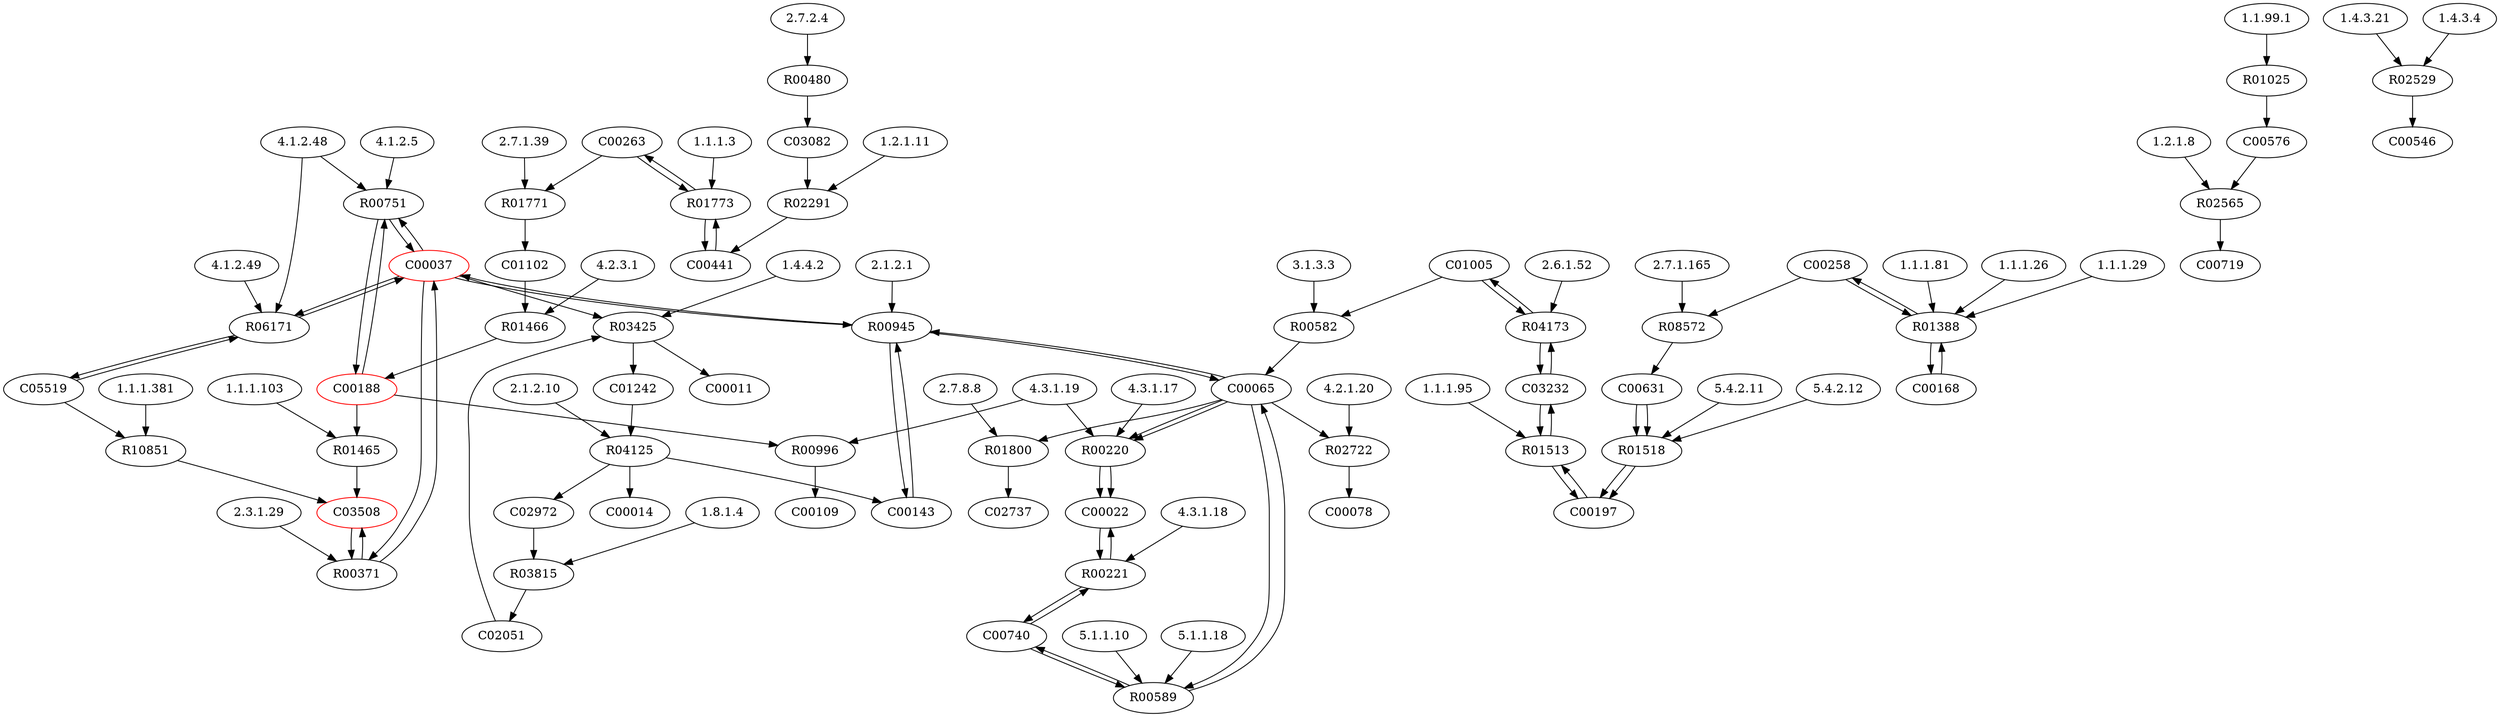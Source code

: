 digraph G {
"4.1.2.48" [type=E];
"2.3.1.29" [type=E];
"5.1.1.10" [type=E];
"4.3.1.19" [type=E];
"1.2.1.8" [type=E];
"2.7.2.4" [type=E];
"1.4.4.2" [type=E];
"1.1.1.81" [type=E];
"1.1.99.1" [type=E];
"5.4.2.11" [type=E];
"4.1.2.5" [type=E];
"2.7.8.8" [type=E];
"1.1.1.3" [type=E];
"2.6.1.52" [type=E];
"1.8.1.4" [type=E];
"1.1.1.26" [type=E];
"4.3.1.18" [type=E];
"2.7.1.39" [type=E];
"5.1.1.18" [type=E];
"1.4.3.21" [type=E];
"4.2.3.1" [type=E];
"4.2.1.20" [type=E];
"3.1.3.3" [type=E];
"2.7.1.165" [type=E];
"2.1.2.1" [type=E];
"4.1.2.49" [type=E];
"1.1.1.95" [type=E];
"1.2.1.11" [type=E];
"1.4.3.4" [type=E];
"5.4.2.12" [type=E];
"2.1.2.10" [type=E];
"1.1.1.103" [type=E];
"1.1.1.29" [type=E];
"1.1.1.381" [type=E];
"4.3.1.17" [type=E];
R01025 [type=R];
R01466 [type=R];
R10851 [type=R];
R04173 [type=R];
R00996 [type=R];
R03815 [type=R];
R00220 [type=R];
R01773 [type=R];
R00751 [type=R];
R02529 [type=R];
R00480 [type=R];
R00371 [type=R];
R01388 [type=R];
R01800 [type=R];
R01465 [type=R];
R02565 [type=R];
R01771 [type=R];
R00589 [type=R];
R04125 [type=R];
R00582 [type=R];
R00945 [type=R];
R01513 [type=R];
R08572 [type=R];
R00221 [type=R];
R02722 [type=R];
R03425 [type=R];
R01518 [type=R];
R02291 [type=R];
R06171 [type=R];
C00740 [type=C];
C02737 [type=C];
C00109 [type=C];
C01242 [type=C];
C00078 [type=C];
C03232 [type=C];
C00258 [type=C];
C00143 [type=C];
C00014 [type=C];
C00546 [type=C];
C00065 [type=C];
C00011 [type=C];
C00576 [type=C];
C05519 [type=C];
C00197 [type=C];
C00037 [type=C, color=red];
C03508 [type=C, color=red];
C02972 [type=C];
C00441 [type=C];
C00022 [type=C];
C00263 [type=C];
C01102 [type=C];
C00168 [type=C];
C03082 [type=C];
C01005 [type=C];
C00188 [type=C, color=red];
C00719 [type=C];
C02051 [type=C];
C00631 [type=C];
R01025 -> C00576;
C00576 -> R02565;
R02565 -> C00719;
C00197 -> R01513;
R01513 -> C00197;
R01513 -> C03232;
C03232 -> R01513;
C00037 -> R06171;
R06171 -> C00037;
R06171 -> C05519;
C05519 -> R06171;
R00480 -> C03082;
C01005 -> R04173;
R04173 -> C01005;
R04173 -> C03232;
C03232 -> R04173;
C01005 -> R00582;
R00582 -> C00065;
C00143 -> R00945;
R00945 -> C00143;
C00037 -> R00945;
R00945 -> C00037;
R00945 -> C00065;
C00065 -> R00945;
C00188 -> R00996;
R00996 -> C00109;
C00188 -> R00751;
R00751 -> C00188;
R00751 -> C00037;
C00037 -> R00751;
C01102 -> R01466;
R01466 -> C00188;
C00188 -> R01465;
R01465 -> C03508;
C00037 -> R00371;
R00371 -> C00037;
R00371 -> C03508;
C03508 -> R00371;
C03082 -> R02291;
R02291 -> C00441;
C00065 -> R00589;
R00589 -> C00065;
R00589 -> C00740;
C00740 -> R00589;
C00065 -> R00220;
R00220 -> C00022;
C00263 -> R01771;
R01771 -> C01102;
C00037 -> R03425;
C02051 -> R03425;
R03425 -> C01242;
R03425 -> C00011;
C00263 -> R01773;
R01773 -> C00263;
R01773 -> C00441;
C00441 -> R01773;
C00740 -> R00221;
R00221 -> C00740;
R00221 -> C00022;
C00022 -> R00221;
C00258 -> R01388;
R01388 -> C00258;
R01388 -> C00168;
C00168 -> R01388;
R02529 -> C00546;
C01242 -> R04125;
R04125 -> C00143;
R04125 -> C00014;
R04125 -> C02972;
C02972 -> R03815;
R03815 -> C02051;
C00065 -> R00220;
R00220 -> C00022;
C00065 -> R01800;
R01800 -> C02737;
C00065 -> R02722;
R02722 -> C00078;
C00258 -> R08572;
R08572 -> C00631;
C00631 -> R01518;
R01518 -> C00197;
C00631 -> R01518;
R01518 -> C00197;
C05519 -> R10851;
R10851 -> C03508;
"1.1.99.1" -> R01025;
"4.2.3.1" -> R01466;
"1.1.1.381" -> R10851;
"2.6.1.52" -> R04173;
"4.3.1.19" -> R00996;
"1.8.1.4" -> R03815;
"4.3.1.17" -> R00220;
"4.3.1.19" -> R00220;
"1.1.1.3" -> R01773;
"4.1.2.5" -> R00751;
"4.1.2.48" -> R00751;
"1.4.3.4" -> R02529;
"1.4.3.21" -> R02529;
"2.7.2.4" -> R00480;
"2.3.1.29" -> R00371;
"1.1.1.26" -> R01388;
"1.1.1.29" -> R01388;
"1.1.1.81" -> R01388;
"2.7.8.8" -> R01800;
"1.1.1.103" -> R01465;
"1.2.1.8" -> R02565;
"2.7.1.39" -> R01771;
"5.1.1.10" -> R00589;
"5.1.1.18" -> R00589;
"2.1.2.10" -> R04125;
"3.1.3.3" -> R00582;
"2.1.2.1" -> R00945;
"1.1.1.95" -> R01513;
"2.7.1.165" -> R08572;
"4.3.1.18" -> R00221;
"4.2.1.20" -> R02722;
"1.4.4.2" -> R03425;
"5.4.2.11" -> R01518;
"5.4.2.12" -> R01518;
"1.2.1.11" -> R02291;
"4.1.2.48" -> R06171;
"4.1.2.49" -> R06171;
}
